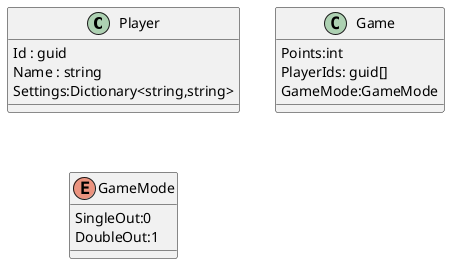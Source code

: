 @startuml DartBoard
class Player {
    Id : guid
    Name : string
    Settings:Dictionary<string,string>

}

class Game {
    Points:int
    PlayerIds: guid[]
    GameMode:GameMode
    
}

enum GameMode{
    SingleOut:0
    DoubleOut:1
}
@enduml
